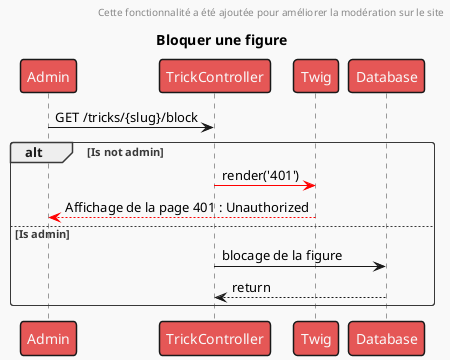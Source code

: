 @startuml

!theme mars

header Cette fonctionnalité a été ajoutée pour améliorer la modération sur le site
title Bloquer une figure

Person as "Admin" -> TrickController : GET /tricks/{slug}/block
alt Is not admin
    TrickController -[#red]> Twig : render('401')
    Twig -[#red]-> Person : Affichage de la page 401 : Unauthorized
else Is admin
    TrickController -> Database : blocage de la figure
    Database --> TrickController : return
end
@enduml
